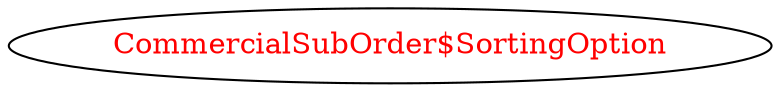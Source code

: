 digraph dependencyGraph {
 concentrate=true;
 ranksep="2.0";
 rankdir="LR"; 
 splines="ortho";
"CommercialSubOrder$SortingOption" [fontcolor="red"];
}